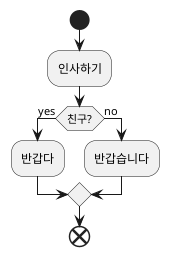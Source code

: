@startuml
start
  :인사하기;

    if (친구?) then (yes)
        :반갑다;
    else (no)
        :반갑습니다;
    endif
    
end
@enduml